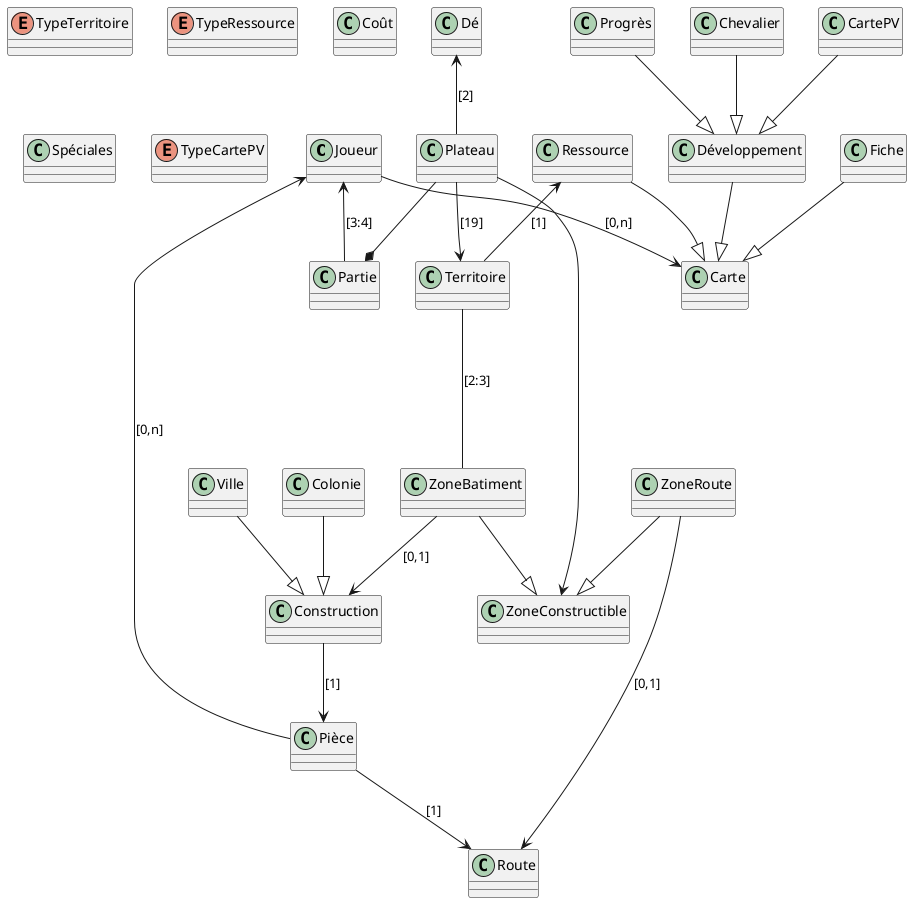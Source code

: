 @startuml 'https://plantuml.com/activity-diagram-beta'

''''''''''''''''''''''''''''''''''''''''''''''''''''''''''''''''''''''''''''''''
' Ce sont toutes les instances de notre jeu de société.
class Joueur
class Partie
class Construction
class Route
class Ville
class Pièce
class Colonie
class Dé
class Territoire
enum TypeTerritoire
class Ressource
enum TypeRessource
class Plateau
class ZoneBatiment
class ZoneRoute
class ZoneConstructible
class Carte
class Développement
class Ressource
class Fiche
class Coût
class Spéciales 
class Progrès
class Chevalier
class CartePV
enum TypeCartePV
''''''''''''''''''''''''''''''''''''''''''''''''''''''''''''''''''''''''''''''''
''''''''''''''''''''''''''''''''''''''''''''''''''''''''''''''''''''''''''''''''
' Ici, ce sont toutes nos relations entre nos différentes instances.
Joueur <-- Partie : [3:4]
Joueur <-- Pièce : [0,n]
Joueur --> Carte : [0,n]
Pièce --> Route : [1]
ZoneRoute --> Route : [0,1]
Construction --> Pièce :[1]
Ville --|> Construction
Colonie --|> Construction
ZoneBatiment --> Construction : [0,1]
Dé <-- Plateau : [2]
Ressource <-- Territoire : [1]
Plateau --> Territoire : [19]
Plateau --* Partie
Plateau --> ZoneConstructible
Développement --|> Carte
Ressource --|> Carte
Fiche --|> Carte
Progrès --|> Développement
Chevalier --|> Développement
CartePV --|> Développement
ZoneRoute --|> ZoneConstructible
ZoneBatiment --|> ZoneConstructible
Territoire --- ZoneBatiment : [2:3]
''''''''''''''''''''''''''''''''''''''''''''''''''''''''''''''''''''''''''''''''
''''''''''''''''''''''''''''''''''''''''''''''''''''''''''''''''''''''''''''''''
' Enfin, ici, nous aurons toutes nos attributs et méthodes importants de notre classe.


@enduml
